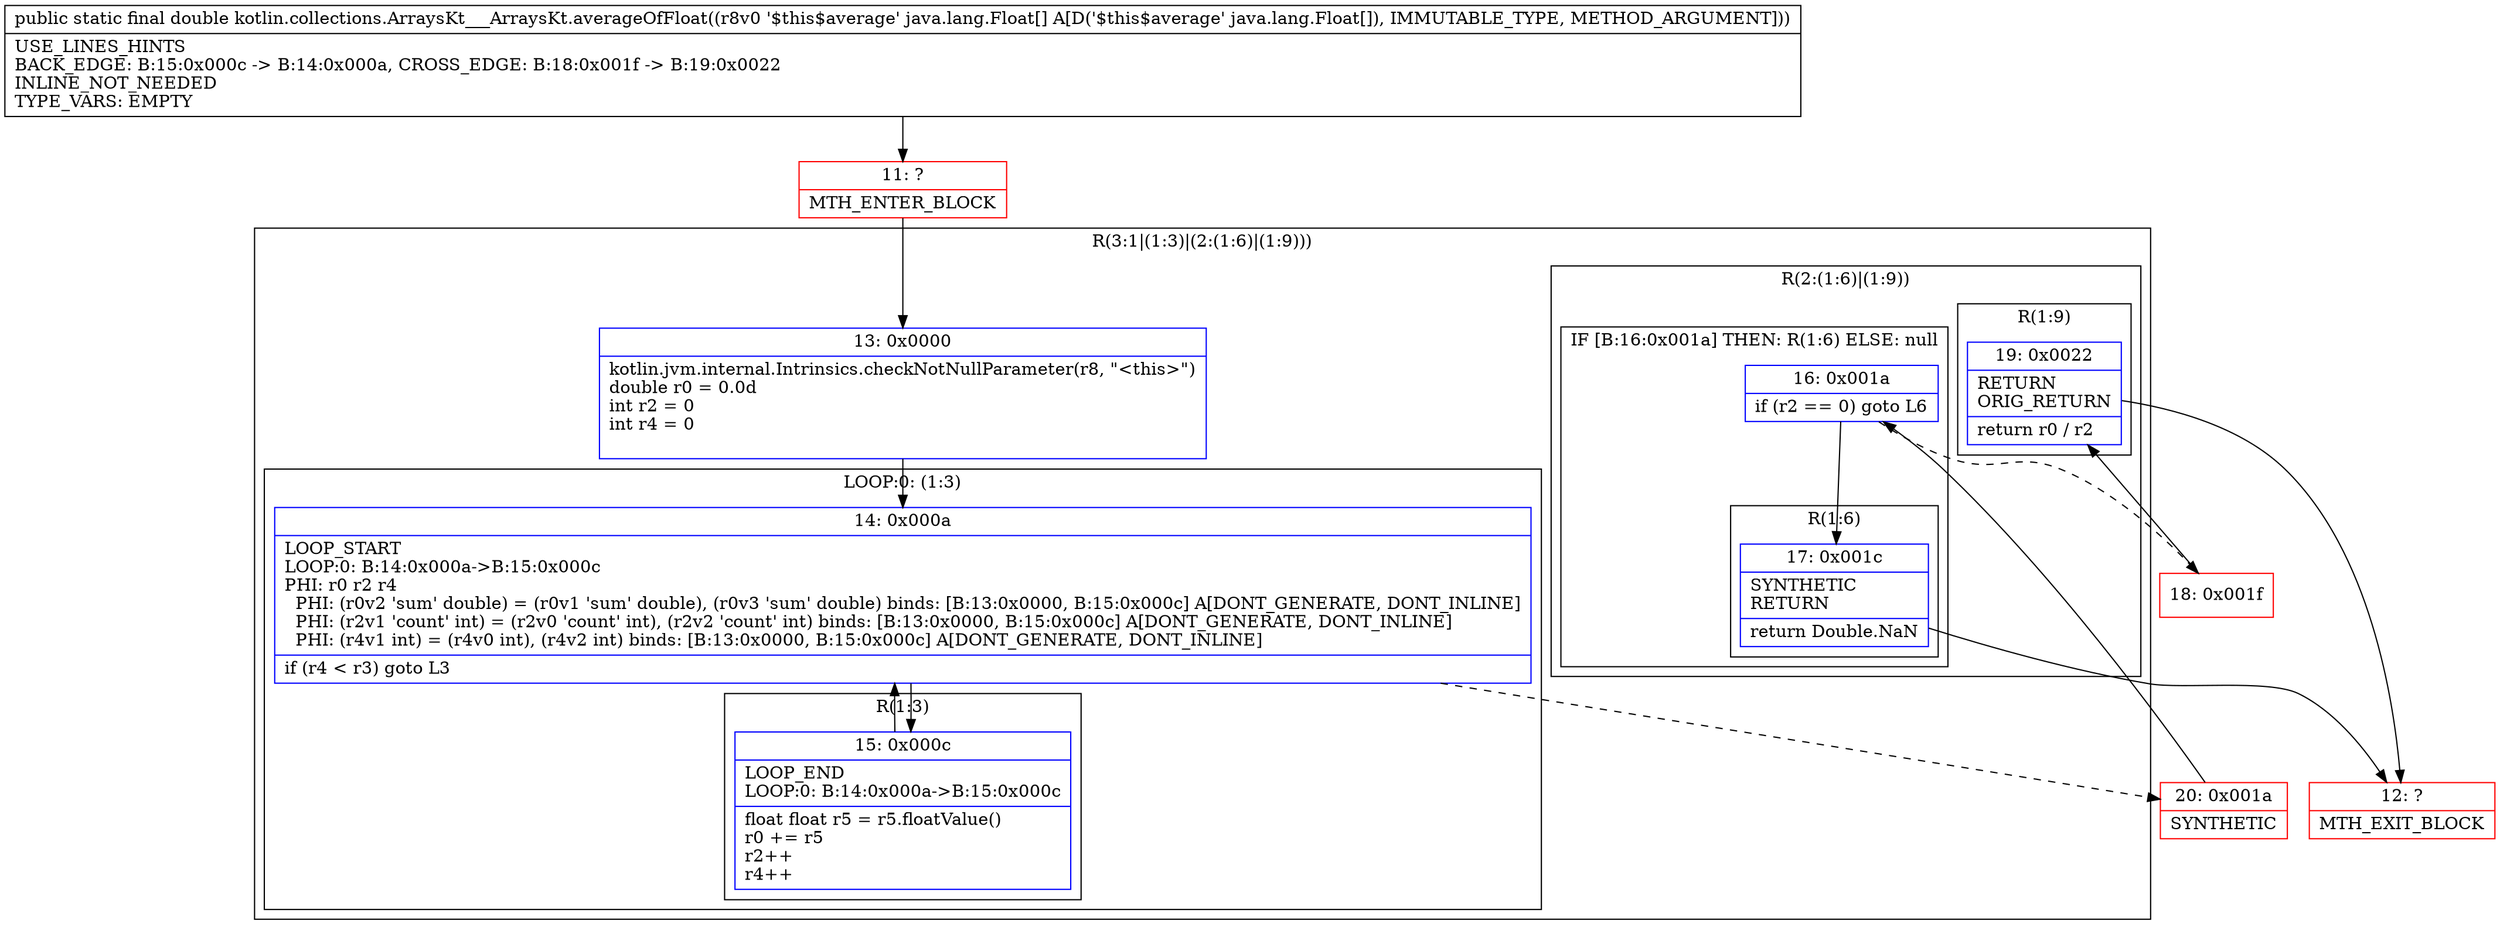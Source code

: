 digraph "CFG forkotlin.collections.ArraysKt___ArraysKt.averageOfFloat([Ljava\/lang\/Float;)D" {
subgraph cluster_Region_1554033050 {
label = "R(3:1|(1:3)|(2:(1:6)|(1:9)))";
node [shape=record,color=blue];
Node_13 [shape=record,label="{13\:\ 0x0000|kotlin.jvm.internal.Intrinsics.checkNotNullParameter(r8, \"\<this\>\")\ldouble r0 = 0.0d\lint r2 = 0\lint r4 = 0\l\l}"];
subgraph cluster_LoopRegion_751940309 {
label = "LOOP:0: (1:3)";
node [shape=record,color=blue];
Node_14 [shape=record,label="{14\:\ 0x000a|LOOP_START\lLOOP:0: B:14:0x000a\-\>B:15:0x000c\lPHI: r0 r2 r4 \l  PHI: (r0v2 'sum' double) = (r0v1 'sum' double), (r0v3 'sum' double) binds: [B:13:0x0000, B:15:0x000c] A[DONT_GENERATE, DONT_INLINE]\l  PHI: (r2v1 'count' int) = (r2v0 'count' int), (r2v2 'count' int) binds: [B:13:0x0000, B:15:0x000c] A[DONT_GENERATE, DONT_INLINE]\l  PHI: (r4v1 int) = (r4v0 int), (r4v2 int) binds: [B:13:0x0000, B:15:0x000c] A[DONT_GENERATE, DONT_INLINE]\l|if (r4 \< r3) goto L3\l}"];
subgraph cluster_Region_992208770 {
label = "R(1:3)";
node [shape=record,color=blue];
Node_15 [shape=record,label="{15\:\ 0x000c|LOOP_END\lLOOP:0: B:14:0x000a\-\>B:15:0x000c\l|float float r5 = r5.floatValue()\lr0 += r5\lr2++\lr4++\l}"];
}
}
subgraph cluster_Region_1230099374 {
label = "R(2:(1:6)|(1:9))";
node [shape=record,color=blue];
subgraph cluster_IfRegion_1627681429 {
label = "IF [B:16:0x001a] THEN: R(1:6) ELSE: null";
node [shape=record,color=blue];
Node_16 [shape=record,label="{16\:\ 0x001a|if (r2 == 0) goto L6\l}"];
subgraph cluster_Region_1968101389 {
label = "R(1:6)";
node [shape=record,color=blue];
Node_17 [shape=record,label="{17\:\ 0x001c|SYNTHETIC\lRETURN\l|return Double.NaN\l}"];
}
}
subgraph cluster_Region_729658795 {
label = "R(1:9)";
node [shape=record,color=blue];
Node_19 [shape=record,label="{19\:\ 0x0022|RETURN\lORIG_RETURN\l|return r0 \/ r2\l}"];
}
}
}
Node_11 [shape=record,color=red,label="{11\:\ ?|MTH_ENTER_BLOCK\l}"];
Node_20 [shape=record,color=red,label="{20\:\ 0x001a|SYNTHETIC\l}"];
Node_12 [shape=record,color=red,label="{12\:\ ?|MTH_EXIT_BLOCK\l}"];
Node_18 [shape=record,color=red,label="{18\:\ 0x001f}"];
MethodNode[shape=record,label="{public static final double kotlin.collections.ArraysKt___ArraysKt.averageOfFloat((r8v0 '$this$average' java.lang.Float[] A[D('$this$average' java.lang.Float[]), IMMUTABLE_TYPE, METHOD_ARGUMENT]))  | USE_LINES_HINTS\lBACK_EDGE: B:15:0x000c \-\> B:14:0x000a, CROSS_EDGE: B:18:0x001f \-\> B:19:0x0022\lINLINE_NOT_NEEDED\lTYPE_VARS: EMPTY\l}"];
MethodNode -> Node_11;Node_13 -> Node_14;
Node_14 -> Node_15;
Node_14 -> Node_20[style=dashed];
Node_15 -> Node_14;
Node_16 -> Node_17;
Node_16 -> Node_18[style=dashed];
Node_17 -> Node_12;
Node_19 -> Node_12;
Node_11 -> Node_13;
Node_20 -> Node_16;
Node_18 -> Node_19;
}


